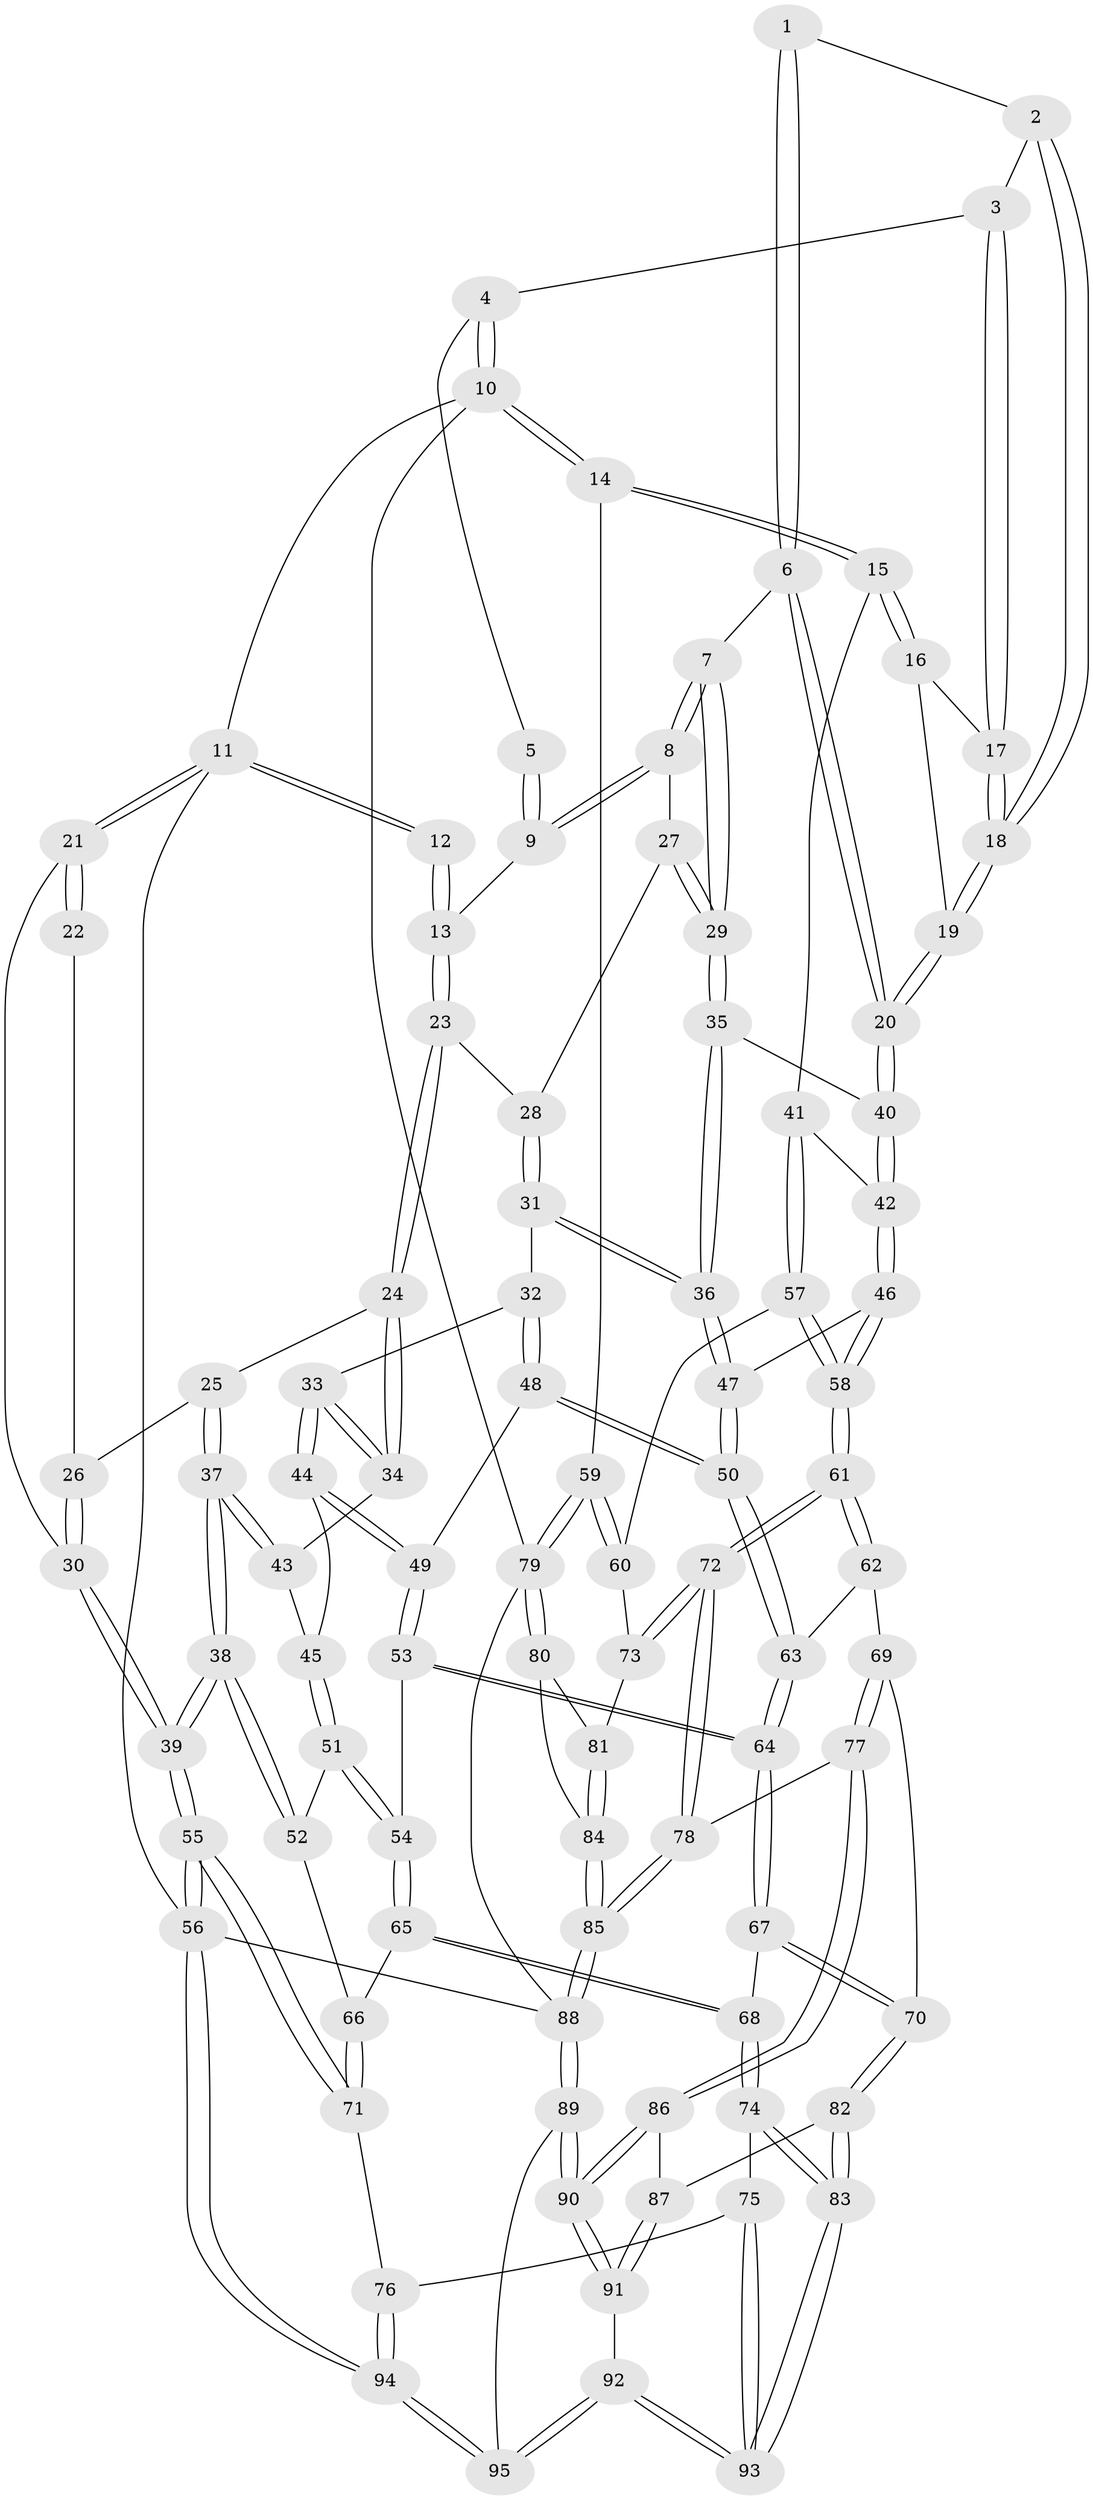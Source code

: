 // Generated by graph-tools (version 1.1) at 2025/27/03/15/25 16:27:56]
// undirected, 95 vertices, 234 edges
graph export_dot {
graph [start="1"]
  node [color=gray90,style=filled];
  1 [pos="+0.6669469669570922+0.0025619253557980217"];
  2 [pos="+0.7468435093664368+0.08502863806365062"];
  3 [pos="+0.9047366196374795+0"];
  4 [pos="+1+0"];
  5 [pos="+0.5921486180655674+0"];
  6 [pos="+0.6634442183137687+0.19619023955907655"];
  7 [pos="+0.5807417238437291+0.16870706626171114"];
  8 [pos="+0.5039475756426576+0.097940974946049"];
  9 [pos="+0.36214374356257084+0"];
  10 [pos="+1+0"];
  11 [pos="+0+0"];
  12 [pos="+0.35522205850850347+0"];
  13 [pos="+0.3613855437713609+0"];
  14 [pos="+1+0.37646930704959525"];
  15 [pos="+0.991642225065093+0.3717716785912469"];
  16 [pos="+0.8881724919011857+0.11510526475982231"];
  17 [pos="+0.8872097878545417+0.07872631533689937"];
  18 [pos="+0.7268287121489102+0.14360900631811974"];
  19 [pos="+0.6968104493276556+0.20461844293365683"];
  20 [pos="+0.6912479889854913+0.21199742586448822"];
  21 [pos="+0+0"];
  22 [pos="+0.13943336792117605+0.10283818708917025"];
  23 [pos="+0.3041350340422691+0.20870615444002205"];
  24 [pos="+0.1861589276252802+0.26587227772623395"];
  25 [pos="+0.14454782385243878+0.2376919786985335"];
  26 [pos="+0.107018638355638+0.19144151283537503"];
  27 [pos="+0.4362203160686793+0.2404025498963662"];
  28 [pos="+0.31314878201910373+0.22034957857388135"];
  29 [pos="+0.47522734222119095+0.33474847098786265"];
  30 [pos="+0+0.23001367996380379"];
  31 [pos="+0.3787658904268601+0.40572399833994305"];
  32 [pos="+0.34883128438481326+0.4180029943949251"];
  33 [pos="+0.26660528311250437+0.41401907456734566"];
  34 [pos="+0.18881154476098103+0.37101517329403866"];
  35 [pos="+0.47473248875174057+0.3382774023904253"];
  36 [pos="+0.41649030976430335+0.4103879046837686"];
  37 [pos="+0+0.48317293506751857"];
  38 [pos="+0+0.5010275908343828"];
  39 [pos="+0+0.5037031129703169"];
  40 [pos="+0.7517624085013909+0.3487898281765931"];
  41 [pos="+0.9331256483083333+0.3865691141916063"];
  42 [pos="+0.7688867728793428+0.3698296891974573"];
  43 [pos="+0.11940185437022308+0.4078047558597415"];
  44 [pos="+0.21646536805260333+0.5075575391157645"];
  45 [pos="+0.19667492616368215+0.5142818639872535"];
  46 [pos="+0.6751494334042015+0.48768300292594774"];
  47 [pos="+0.48813098859079046+0.5001520820978481"];
  48 [pos="+0.3013641334440186+0.5792420786934059"];
  49 [pos="+0.28477458063918554+0.5956160371096116"];
  50 [pos="+0.46683466368238097+0.5868601356783371"];
  51 [pos="+0.16147773790993955+0.5420327666839341"];
  52 [pos="+0.05499241505080312+0.563758134204109"];
  53 [pos="+0.2742423043794349+0.6208100250793188"];
  54 [pos="+0.2656003733594312+0.6311425781826758"];
  55 [pos="+0+0.7045803882400324"];
  56 [pos="+0+1"];
  57 [pos="+0.895793413568436+0.5164064121428261"];
  58 [pos="+0.6912337216922143+0.6942674594527283"];
  59 [pos="+1+0.644302361245832"];
  60 [pos="+0.879475295148403+0.6611258523366528"];
  61 [pos="+0.6909309348331919+0.6998968487329189"];
  62 [pos="+0.49106307973118407+0.6366047802996964"];
  63 [pos="+0.46998113550377413+0.6164802454783418"];
  64 [pos="+0.4188020316792292+0.6614874343568524"];
  65 [pos="+0.2535695449397949+0.6565276694844451"];
  66 [pos="+0.16412162845169567+0.6593757894880777"];
  67 [pos="+0.37288511029561694+0.7569195487644322"];
  68 [pos="+0.28761681812426076+0.7545520479312262"];
  69 [pos="+0.49716501813688113+0.7718283216258754"];
  70 [pos="+0.4098322598808724+0.7899270152245064"];
  71 [pos="+0.08612369734732751+0.8251624003618373"];
  72 [pos="+0.6995860109810403+0.7228789932252714"];
  73 [pos="+0.8368331881664014+0.7315055864429247"];
  74 [pos="+0.2767241425664618+0.7696841108598566"];
  75 [pos="+0.12370565236998726+0.845866893232659"];
  76 [pos="+0.11179722759996612+0.8478324921951954"];
  77 [pos="+0.5913002927987878+0.8162217579106081"];
  78 [pos="+0.6731538711577544+0.7761654489555454"];
  79 [pos="+1+0.8283795438218441"];
  80 [pos="+1+0.837810637992216"];
  81 [pos="+0.8510792413925555+0.7447864208707526"];
  82 [pos="+0.413355100789952+0.8646155112422926"];
  83 [pos="+0.3240633164468937+0.937517165711364"];
  84 [pos="+0.8369748204218138+0.9781546590744918"];
  85 [pos="+0.7839424786769877+1"];
  86 [pos="+0.5618777491958158+0.8699138597786938"];
  87 [pos="+0.4552890540076011+0.8886241675707667"];
  88 [pos="+0.7345177103705665+1"];
  89 [pos="+0.59559072280081+1"];
  90 [pos="+0.5772208705772783+1"];
  91 [pos="+0.45805781653968325+0.9275562586244955"];
  92 [pos="+0.32260577595990875+1"];
  93 [pos="+0.3213558144365504+0.9441433523318454"];
  94 [pos="+0.10809105335957729+1"];
  95 [pos="+0.3020047611203554+1"];
  1 -- 2;
  1 -- 6;
  1 -- 6;
  2 -- 3;
  2 -- 18;
  2 -- 18;
  3 -- 4;
  3 -- 17;
  3 -- 17;
  4 -- 5;
  4 -- 10;
  4 -- 10;
  5 -- 9;
  5 -- 9;
  6 -- 7;
  6 -- 20;
  6 -- 20;
  7 -- 8;
  7 -- 8;
  7 -- 29;
  7 -- 29;
  8 -- 9;
  8 -- 9;
  8 -- 27;
  9 -- 13;
  10 -- 11;
  10 -- 14;
  10 -- 14;
  10 -- 79;
  11 -- 12;
  11 -- 12;
  11 -- 21;
  11 -- 21;
  11 -- 56;
  12 -- 13;
  12 -- 13;
  13 -- 23;
  13 -- 23;
  14 -- 15;
  14 -- 15;
  14 -- 59;
  15 -- 16;
  15 -- 16;
  15 -- 41;
  16 -- 17;
  16 -- 19;
  17 -- 18;
  17 -- 18;
  18 -- 19;
  18 -- 19;
  19 -- 20;
  19 -- 20;
  20 -- 40;
  20 -- 40;
  21 -- 22;
  21 -- 22;
  21 -- 30;
  22 -- 26;
  23 -- 24;
  23 -- 24;
  23 -- 28;
  24 -- 25;
  24 -- 34;
  24 -- 34;
  25 -- 26;
  25 -- 37;
  25 -- 37;
  26 -- 30;
  26 -- 30;
  27 -- 28;
  27 -- 29;
  27 -- 29;
  28 -- 31;
  28 -- 31;
  29 -- 35;
  29 -- 35;
  30 -- 39;
  30 -- 39;
  31 -- 32;
  31 -- 36;
  31 -- 36;
  32 -- 33;
  32 -- 48;
  32 -- 48;
  33 -- 34;
  33 -- 34;
  33 -- 44;
  33 -- 44;
  34 -- 43;
  35 -- 36;
  35 -- 36;
  35 -- 40;
  36 -- 47;
  36 -- 47;
  37 -- 38;
  37 -- 38;
  37 -- 43;
  37 -- 43;
  38 -- 39;
  38 -- 39;
  38 -- 52;
  38 -- 52;
  39 -- 55;
  39 -- 55;
  40 -- 42;
  40 -- 42;
  41 -- 42;
  41 -- 57;
  41 -- 57;
  42 -- 46;
  42 -- 46;
  43 -- 45;
  44 -- 45;
  44 -- 49;
  44 -- 49;
  45 -- 51;
  45 -- 51;
  46 -- 47;
  46 -- 58;
  46 -- 58;
  47 -- 50;
  47 -- 50;
  48 -- 49;
  48 -- 50;
  48 -- 50;
  49 -- 53;
  49 -- 53;
  50 -- 63;
  50 -- 63;
  51 -- 52;
  51 -- 54;
  51 -- 54;
  52 -- 66;
  53 -- 54;
  53 -- 64;
  53 -- 64;
  54 -- 65;
  54 -- 65;
  55 -- 56;
  55 -- 56;
  55 -- 71;
  55 -- 71;
  56 -- 94;
  56 -- 94;
  56 -- 88;
  57 -- 58;
  57 -- 58;
  57 -- 60;
  58 -- 61;
  58 -- 61;
  59 -- 60;
  59 -- 60;
  59 -- 79;
  59 -- 79;
  60 -- 73;
  61 -- 62;
  61 -- 62;
  61 -- 72;
  61 -- 72;
  62 -- 63;
  62 -- 69;
  63 -- 64;
  63 -- 64;
  64 -- 67;
  64 -- 67;
  65 -- 66;
  65 -- 68;
  65 -- 68;
  66 -- 71;
  66 -- 71;
  67 -- 68;
  67 -- 70;
  67 -- 70;
  68 -- 74;
  68 -- 74;
  69 -- 70;
  69 -- 77;
  69 -- 77;
  70 -- 82;
  70 -- 82;
  71 -- 76;
  72 -- 73;
  72 -- 73;
  72 -- 78;
  72 -- 78;
  73 -- 81;
  74 -- 75;
  74 -- 83;
  74 -- 83;
  75 -- 76;
  75 -- 93;
  75 -- 93;
  76 -- 94;
  76 -- 94;
  77 -- 78;
  77 -- 86;
  77 -- 86;
  78 -- 85;
  78 -- 85;
  79 -- 80;
  79 -- 80;
  79 -- 88;
  80 -- 81;
  80 -- 84;
  81 -- 84;
  81 -- 84;
  82 -- 83;
  82 -- 83;
  82 -- 87;
  83 -- 93;
  83 -- 93;
  84 -- 85;
  84 -- 85;
  85 -- 88;
  85 -- 88;
  86 -- 87;
  86 -- 90;
  86 -- 90;
  87 -- 91;
  87 -- 91;
  88 -- 89;
  88 -- 89;
  89 -- 90;
  89 -- 90;
  89 -- 95;
  90 -- 91;
  90 -- 91;
  91 -- 92;
  92 -- 93;
  92 -- 93;
  92 -- 95;
  92 -- 95;
  94 -- 95;
  94 -- 95;
}

